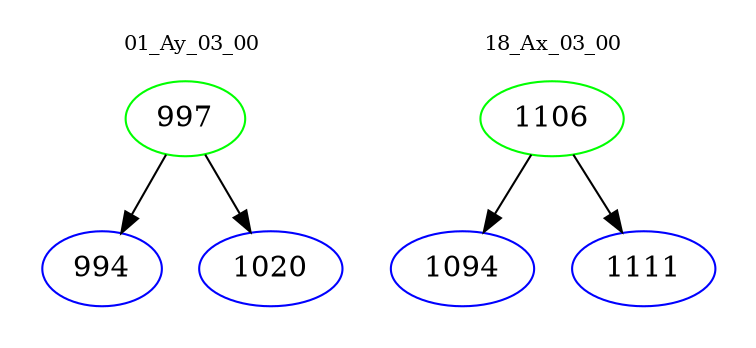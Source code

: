 digraph{
subgraph cluster_0 {
color = white
label = "01_Ay_03_00";
fontsize=10;
T0_997 [label="997", color="green"]
T0_997 -> T0_994 [color="black"]
T0_994 [label="994", color="blue"]
T0_997 -> T0_1020 [color="black"]
T0_1020 [label="1020", color="blue"]
}
subgraph cluster_1 {
color = white
label = "18_Ax_03_00";
fontsize=10;
T1_1106 [label="1106", color="green"]
T1_1106 -> T1_1094 [color="black"]
T1_1094 [label="1094", color="blue"]
T1_1106 -> T1_1111 [color="black"]
T1_1111 [label="1111", color="blue"]
}
}

